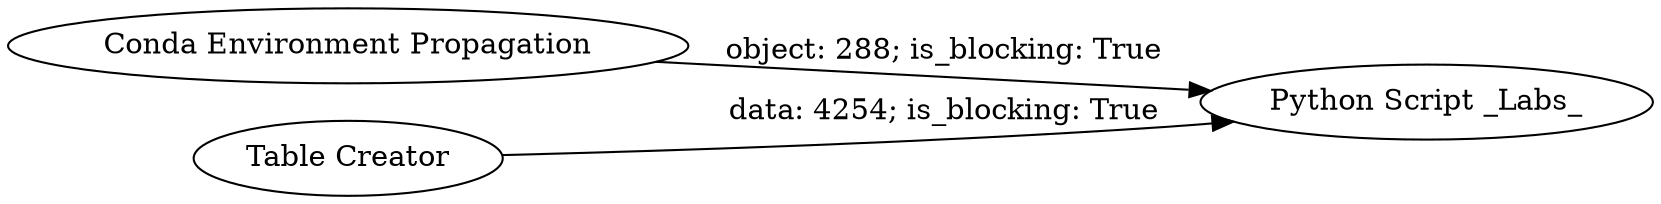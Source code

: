 digraph {
	"6396732858846825034_3794" [label="Conda Environment Propagation"]
	"6396732858846825034_3792" [label="Python Script _Labs_"]
	"6396732858846825034_3793" [label="Table Creator"]
	"6396732858846825034_3794" -> "6396732858846825034_3792" [label="object: 288; is_blocking: True"]
	"6396732858846825034_3793" -> "6396732858846825034_3792" [label="data: 4254; is_blocking: True"]
	rankdir=LR
}
